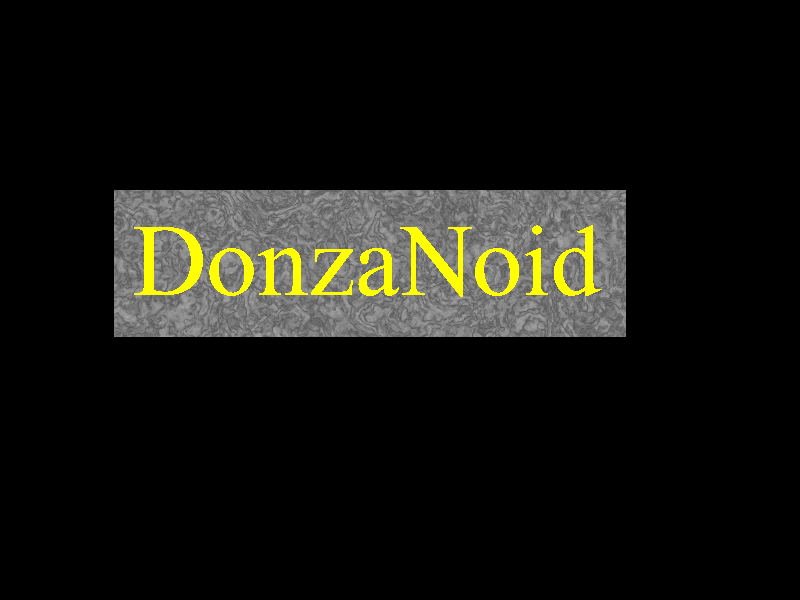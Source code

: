 #include "shapes.inc"
#include "colors.inc"
#include "metals.inc"
#include "finish.inc"

camera { location <1.85, -0.3, -7> look_at <1.85, -0.3, 0> }
light_source { <0.5, -0.5, -8> color White }

difference
{
   box
   {
      <-1, -0.67, -1> <4.1, 0.8, 1>
      texture
      {
         pigment
         {
            granite
            turbulence 2
            rotate y*90
            color_map
            {
               [0.02 color rgbf <0.25, 0.25, 0.25, 0.0> ]
               [0.06 color rgbf <0.20, 0.20, 0.20, 0.0> ]
               [0.10 color rgbf <0.10, 0.10, 0.10, 0.0> ]
               [1.00 color rgbf <0.40, 0.40, 0.40, 0.0> ]
            }
         }
         finish { F_MetalA }
      }
   }
   text
   {
      ttf "timrom.ttf" "DonzaNoid" 0.5, 0
      pigment { Yellow }
      finish { reflection .25 specular 1 }
      translate <-0.8, -0.25, -1.25>
   }
}
   
